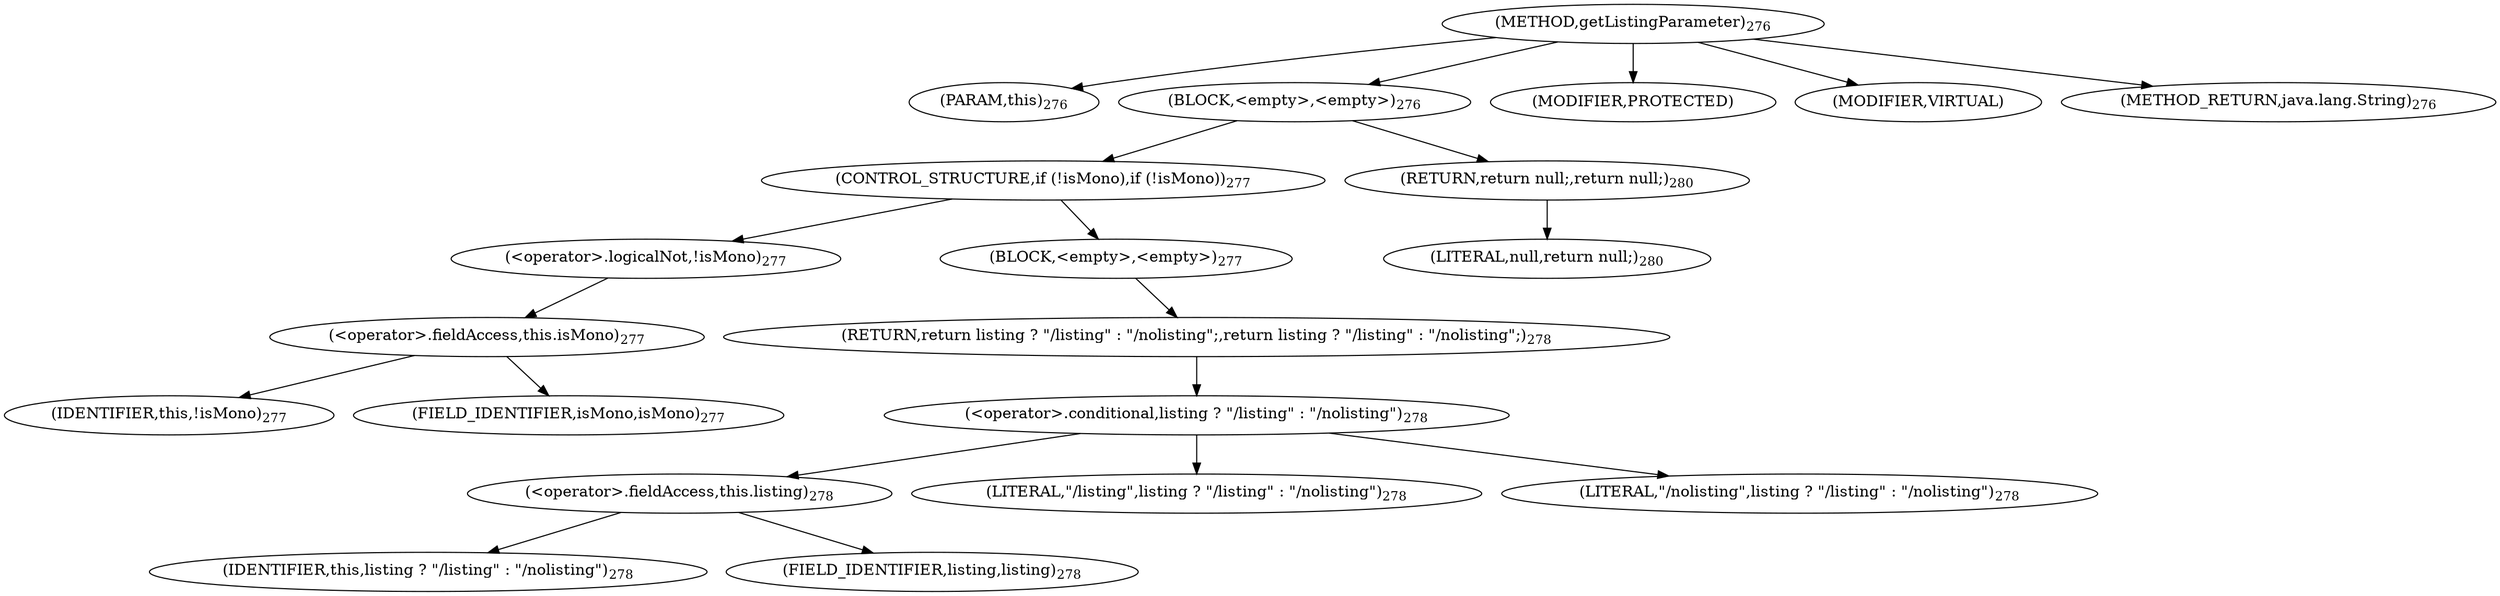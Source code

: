 digraph "getListingParameter" {  
"325" [label = <(METHOD,getListingParameter)<SUB>276</SUB>> ]
"326" [label = <(PARAM,this)<SUB>276</SUB>> ]
"327" [label = <(BLOCK,&lt;empty&gt;,&lt;empty&gt;)<SUB>276</SUB>> ]
"328" [label = <(CONTROL_STRUCTURE,if (!isMono),if (!isMono))<SUB>277</SUB>> ]
"329" [label = <(&lt;operator&gt;.logicalNot,!isMono)<SUB>277</SUB>> ]
"330" [label = <(&lt;operator&gt;.fieldAccess,this.isMono)<SUB>277</SUB>> ]
"331" [label = <(IDENTIFIER,this,!isMono)<SUB>277</SUB>> ]
"332" [label = <(FIELD_IDENTIFIER,isMono,isMono)<SUB>277</SUB>> ]
"333" [label = <(BLOCK,&lt;empty&gt;,&lt;empty&gt;)<SUB>277</SUB>> ]
"334" [label = <(RETURN,return listing ? &quot;/listing&quot; : &quot;/nolisting&quot;;,return listing ? &quot;/listing&quot; : &quot;/nolisting&quot;;)<SUB>278</SUB>> ]
"335" [label = <(&lt;operator&gt;.conditional,listing ? &quot;/listing&quot; : &quot;/nolisting&quot;)<SUB>278</SUB>> ]
"336" [label = <(&lt;operator&gt;.fieldAccess,this.listing)<SUB>278</SUB>> ]
"337" [label = <(IDENTIFIER,this,listing ? &quot;/listing&quot; : &quot;/nolisting&quot;)<SUB>278</SUB>> ]
"338" [label = <(FIELD_IDENTIFIER,listing,listing)<SUB>278</SUB>> ]
"339" [label = <(LITERAL,&quot;/listing&quot;,listing ? &quot;/listing&quot; : &quot;/nolisting&quot;)<SUB>278</SUB>> ]
"340" [label = <(LITERAL,&quot;/nolisting&quot;,listing ? &quot;/listing&quot; : &quot;/nolisting&quot;)<SUB>278</SUB>> ]
"341" [label = <(RETURN,return null;,return null;)<SUB>280</SUB>> ]
"342" [label = <(LITERAL,null,return null;)<SUB>280</SUB>> ]
"343" [label = <(MODIFIER,PROTECTED)> ]
"344" [label = <(MODIFIER,VIRTUAL)> ]
"345" [label = <(METHOD_RETURN,java.lang.String)<SUB>276</SUB>> ]
  "325" -> "326" 
  "325" -> "327" 
  "325" -> "343" 
  "325" -> "344" 
  "325" -> "345" 
  "327" -> "328" 
  "327" -> "341" 
  "328" -> "329" 
  "328" -> "333" 
  "329" -> "330" 
  "330" -> "331" 
  "330" -> "332" 
  "333" -> "334" 
  "334" -> "335" 
  "335" -> "336" 
  "335" -> "339" 
  "335" -> "340" 
  "336" -> "337" 
  "336" -> "338" 
  "341" -> "342" 
}
